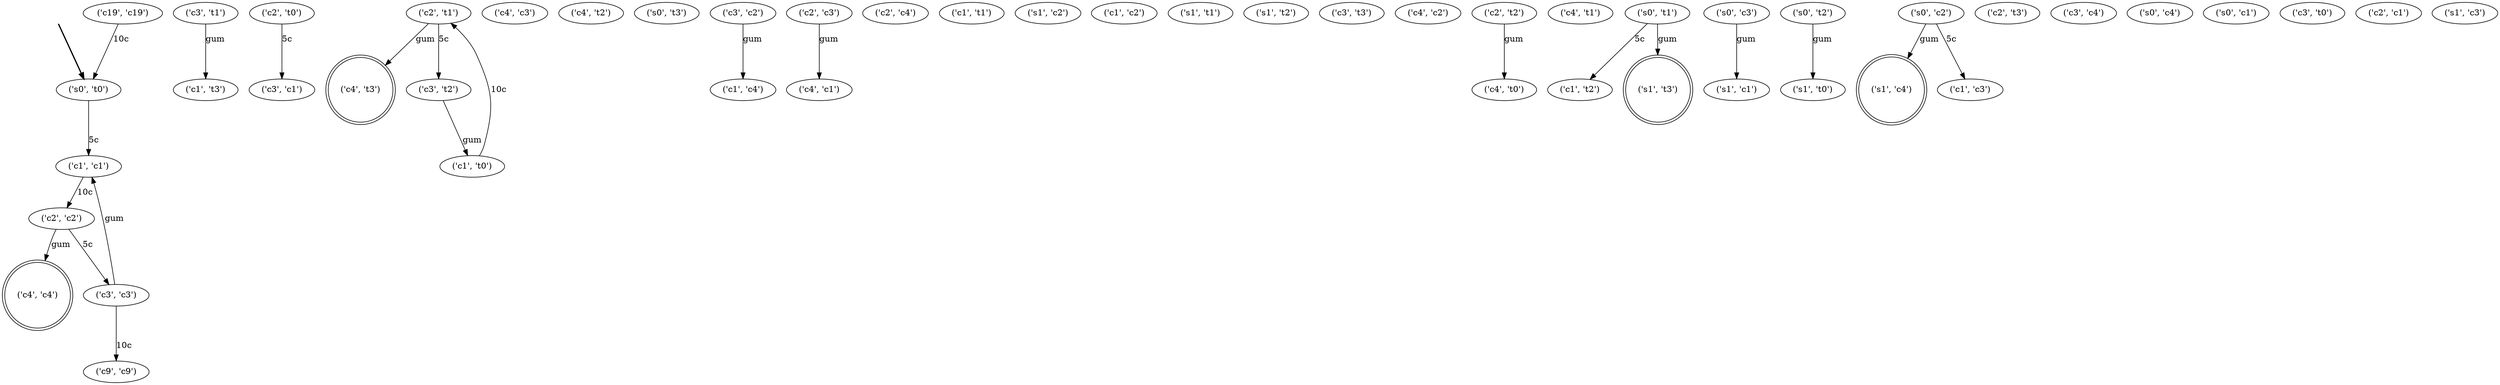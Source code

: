 digraph {
	fake [style=invisible]
	"('c3', 't1')"
	"('s0', 't0')" [root=true]
	"('c3', 'c1')"
	"('c1', 'c1')"
	"('c2', 'c2')"
	"('c4', 't3')" [shape=doublecircle]
	"('c4', 'c3')"
	"('c2', 't1')"
	"('c4', 't2')"
	"('s0', 't3')"
	"('c1', 'c4')"
	"('c2', 'c3')"
	"('c4', 'c4')" [shape=doublecircle]
	"('c2', 'c4')"
	"('c1', 't1')"
	"('s1', 'c2')"
	"('c1', 'c2')"
	"('s1', 't1')"
	"('s1', 't2')"
	"('c3', 't3')"
	"('c4', 'c2')"
	"('c3', 't2')"
	"('c2', 't2')"
	"('c4', 't1')"
	"('s0', 't1')"
	"('s0', 'c3')"
	"('s0', 't2')"
	"('s1', 'c4')" [shape=doublecircle]
	"('c2', 't3')"
	"('c2', 't0')"
	"('c4', 't0')"
	"('s0', 'c2')"
	"('c3', 'c4')"
	"('c1', 't0')"
	"('s0', 'c4')"
	"('c1', 't3')"
	"('s0', 'c1')"
	"('c1', 'c3')"
	"('c3', 't0')"
	"('s1', 't0')"
	"('c3', 'c2')"
	"('c4', 'c1')"
	"('c2', 'c1')"
	"('c1', 't2')"
	"('s1', 'c3')"
	"('s1', 't3')" [shape=doublecircle]
	"('s1', 'c1')"
	"('c3', 'c3')"
	"('c9', 'c9')"
	"('c19', 'c19')"
		fake -> "('s0', 't0')" [style=bold]
		"('c2', 'c2')" -> "('c4', 'c4')" [label=gum]
		"('c2', 't0')" -> "('c3', 'c1')" [label="5c"]
		"('s0', 't1')" -> "('s1', 't3')" [label=gum]
		"('c2', 'c2')" -> "('c3', 'c3')" [label="5c"]
		"('c3', 't2')" -> "('c1', 't0')" [label=gum]
		"('s0', 't1')" -> "('c1', 't2')" [label="5c"]
		"('c2', 't1')" -> "('c4', 't3')" [label=gum]
		"('c3', 't1')" -> "('c1', 't3')" [label=gum]
		"('s0', 'c2')" -> "('s1', 'c4')" [label=gum]
		"('c2', 't1')" -> "('c3', 't2')" [label="5c"]
		"('c1', 'c1')" -> "('c2', 'c2')" [label="10c"]
		"('s0', 't0')" -> "('c1', 'c1')" [label="5c"]
		"('c1', 't0')" -> "('c2', 't1')" [label="10c"]
		"('s0', 'c2')" -> "('c1', 'c3')" [label="5c"]
		"('s0', 't2')" -> "('s1', 't0')" [label=gum]
		"('c3', 'c3')" -> "('c1', 'c1')" [label=gum]
		"('c2', 'c3')" -> "('c4', 'c1')" [label=gum]
		"('c2', 't2')" -> "('c4', 't0')" [label=gum]
		"('c3', 'c2')" -> "('c1', 'c4')" [label=gum]
		"('s0', 'c3')" -> "('s1', 'c1')" [label=gum]
		"('c3', 'c3')" -> "('c9', 'c9')" [label="10c"]
		"('c19', 'c19')" -> "('s0', 't0')" [label="10c"]
}